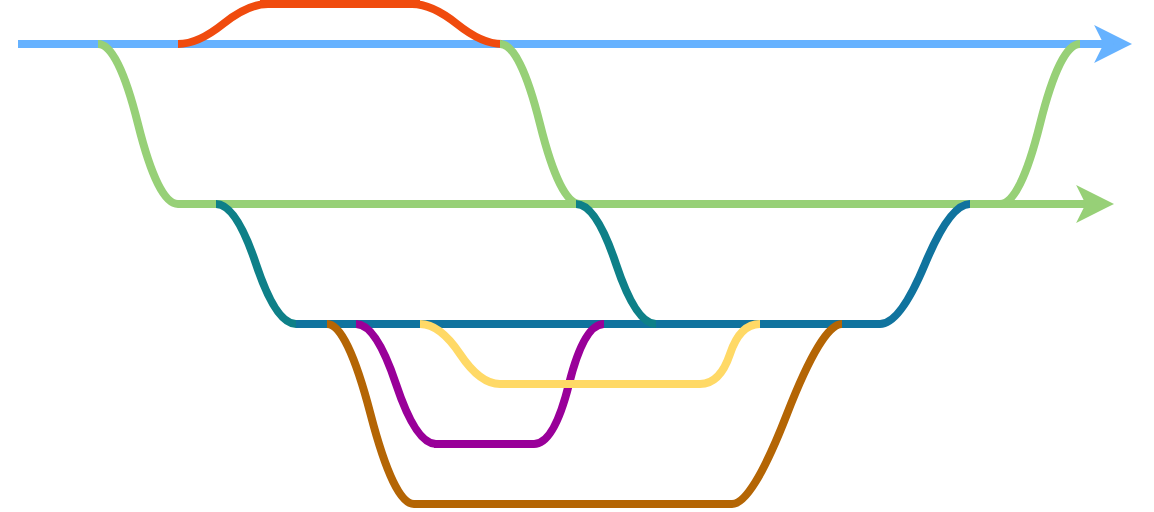 <mxfile version="21.6.5" type="device">
  <diagram name="Page-1" id="2wyYCIUAx08X3aRnqJmo">
    <mxGraphModel dx="780" dy="504" grid="0" gridSize="10" guides="1" tooltips="1" connect="1" arrows="1" fold="1" page="1" pageScale="1" pageWidth="850" pageHeight="1100" math="0" shadow="0">
      <root>
        <mxCell id="0" />
        <mxCell id="1" parent="0" />
        <mxCell id="Jpet9I2pC73P3KAdQ3ND-1" value="" style="endArrow=classic;html=1;rounded=0;fillColor=#1ba1e2;strokeColor=#66B2FF;strokeWidth=4;" edge="1" parent="1">
          <mxGeometry width="50" height="50" relative="1" as="geometry">
            <mxPoint x="81" y="100" as="sourcePoint" />
            <mxPoint x="638" y="100" as="targetPoint" />
          </mxGeometry>
        </mxCell>
        <mxCell id="Jpet9I2pC73P3KAdQ3ND-4" value="" style="edgeStyle=entityRelationEdgeStyle;startArrow=none;endArrow=none;segment=10;curved=1;sourcePerimeterSpacing=0;targetPerimeterSpacing=0;rounded=0;strokeColor=#F04B0E;strokeWidth=4;" edge="1" parent="1">
          <mxGeometry relative="1" as="geometry">
            <mxPoint x="161" y="100" as="sourcePoint" />
            <mxPoint x="206" y="80" as="targetPoint" />
          </mxGeometry>
        </mxCell>
        <mxCell id="Jpet9I2pC73P3KAdQ3ND-5" value="" style="edgeStyle=entityRelationEdgeStyle;startArrow=none;endArrow=none;segment=10;curved=1;sourcePerimeterSpacing=0;targetPerimeterSpacing=0;rounded=0;exitX=1;exitY=1;exitDx=0;exitDy=0;strokeColor=#F04B0E;strokeWidth=4;" edge="1" parent="1">
          <mxGeometry relative="1" as="geometry">
            <mxPoint x="278" y="80" as="sourcePoint" />
            <mxPoint x="323" y="100" as="targetPoint" />
          </mxGeometry>
        </mxCell>
        <mxCell id="Jpet9I2pC73P3KAdQ3ND-13" value="" style="endArrow=none;html=1;rounded=0;strokeColor=#F04B0E;strokeWidth=4;" edge="1" parent="1">
          <mxGeometry width="50" height="50" relative="1" as="geometry">
            <mxPoint x="202" y="80" as="sourcePoint" />
            <mxPoint x="282" y="80" as="targetPoint" />
          </mxGeometry>
        </mxCell>
        <mxCell id="Jpet9I2pC73P3KAdQ3ND-22" value="" style="endArrow=classic;html=1;rounded=0;fillColor=#60a917;strokeColor=#97D077;strokeWidth=4;" edge="1" parent="1">
          <mxGeometry width="50" height="50" relative="1" as="geometry">
            <mxPoint x="161" y="180" as="sourcePoint" />
            <mxPoint x="629" y="180" as="targetPoint" />
          </mxGeometry>
        </mxCell>
        <mxCell id="Jpet9I2pC73P3KAdQ3ND-24" value="" style="edgeStyle=entityRelationEdgeStyle;startArrow=none;endArrow=none;segment=10;curved=1;sourcePerimeterSpacing=0;targetPerimeterSpacing=0;rounded=0;strokeColor=#10739e;strokeWidth=4;fillColor=#b1ddf0;" edge="1" parent="1">
          <mxGeometry relative="1" as="geometry">
            <mxPoint x="512" y="240" as="sourcePoint" />
            <mxPoint x="557" y="180" as="targetPoint" />
          </mxGeometry>
        </mxCell>
        <mxCell id="Jpet9I2pC73P3KAdQ3ND-25" value="" style="edgeStyle=entityRelationEdgeStyle;startArrow=none;endArrow=none;segment=10;curved=1;sourcePerimeterSpacing=0;targetPerimeterSpacing=0;rounded=0;exitX=1;exitY=1;exitDx=0;exitDy=0;strokeColor=#97D077;strokeWidth=4;fillColor=#60a917;" edge="1" parent="1">
          <mxGeometry relative="1" as="geometry">
            <mxPoint x="121" y="100" as="sourcePoint" />
            <mxPoint x="161" y="180" as="targetPoint" />
            <Array as="points">
              <mxPoint x="64" y="-10" />
            </Array>
          </mxGeometry>
        </mxCell>
        <mxCell id="Jpet9I2pC73P3KAdQ3ND-26" value="" style="endArrow=none;html=1;rounded=0;strokeColor=#10739e;strokeWidth=4;fillColor=#b1ddf0;" edge="1" parent="1">
          <mxGeometry width="50" height="50" relative="1" as="geometry">
            <mxPoint x="220" y="240" as="sourcePoint" />
            <mxPoint x="512" y="240" as="targetPoint" />
          </mxGeometry>
        </mxCell>
        <mxCell id="Jpet9I2pC73P3KAdQ3ND-28" value="" style="edgeStyle=entityRelationEdgeStyle;startArrow=none;endArrow=none;segment=10;curved=1;sourcePerimeterSpacing=0;targetPerimeterSpacing=0;rounded=0;exitX=1;exitY=1;exitDx=0;exitDy=0;strokeColor=#0e8088;strokeWidth=4;fillColor=#b0e3e6;" edge="1" parent="1">
          <mxGeometry relative="1" as="geometry">
            <mxPoint x="180" y="180" as="sourcePoint" />
            <mxPoint x="220" y="240" as="targetPoint" />
            <Array as="points">
              <mxPoint x="123" y="70" />
            </Array>
          </mxGeometry>
        </mxCell>
        <mxCell id="Jpet9I2pC73P3KAdQ3ND-29" value="" style="edgeStyle=entityRelationEdgeStyle;startArrow=none;endArrow=none;segment=10;curved=1;sourcePerimeterSpacing=0;targetPerimeterSpacing=0;rounded=0;strokeColor=#97D077;strokeWidth=4;" edge="1" parent="1">
          <mxGeometry relative="1" as="geometry">
            <mxPoint x="572" y="180" as="sourcePoint" />
            <mxPoint x="612" y="100" as="targetPoint" />
          </mxGeometry>
        </mxCell>
        <mxCell id="Jpet9I2pC73P3KAdQ3ND-45" value="" style="edgeStyle=entityRelationEdgeStyle;startArrow=none;endArrow=none;segment=10;curved=1;sourcePerimeterSpacing=0;targetPerimeterSpacing=0;rounded=0;exitX=1;exitY=1;exitDx=0;exitDy=0;strokeColor=#97D077;strokeWidth=4;fillColor=#60a917;" edge="1" parent="1">
          <mxGeometry relative="1" as="geometry">
            <mxPoint x="322" y="100" as="sourcePoint" />
            <mxPoint x="362" y="180" as="targetPoint" />
            <Array as="points">
              <mxPoint x="265" y="-10" />
            </Array>
          </mxGeometry>
        </mxCell>
        <mxCell id="Jpet9I2pC73P3KAdQ3ND-51" value="" style="edgeStyle=entityRelationEdgeStyle;startArrow=none;endArrow=none;segment=10;curved=1;sourcePerimeterSpacing=0;targetPerimeterSpacing=0;rounded=0;exitX=1;exitY=1;exitDx=0;exitDy=0;strokeColor=#0e8088;strokeWidth=4;fillColor=#b0e3e6;" edge="1" parent="1">
          <mxGeometry relative="1" as="geometry">
            <mxPoint x="360" y="180" as="sourcePoint" />
            <mxPoint x="400" y="240" as="targetPoint" />
            <Array as="points">
              <mxPoint x="303" y="70" />
            </Array>
          </mxGeometry>
        </mxCell>
        <mxCell id="Jpet9I2pC73P3KAdQ3ND-58" value="" style="edgeStyle=entityRelationEdgeStyle;startArrow=none;endArrow=none;segment=10;curved=1;sourcePerimeterSpacing=0;targetPerimeterSpacing=0;rounded=0;strokeColor=#b46504;strokeWidth=4;fillColor=#fad7ac;" edge="1" parent="1">
          <mxGeometry relative="1" as="geometry">
            <mxPoint x="438" y="330" as="sourcePoint" />
            <mxPoint x="493" y="240" as="targetPoint" />
            <Array as="points">
              <mxPoint x="418" y="190" />
            </Array>
          </mxGeometry>
        </mxCell>
        <mxCell id="Jpet9I2pC73P3KAdQ3ND-59" value="" style="edgeStyle=entityRelationEdgeStyle;startArrow=none;endArrow=none;segment=10;curved=1;sourcePerimeterSpacing=0;targetPerimeterSpacing=0;rounded=0;exitX=1;exitY=1;exitDx=0;exitDy=0;strokeColor=#b46504;strokeWidth=4;fillColor=#fad7ac;" edge="1" parent="1">
          <mxGeometry relative="1" as="geometry">
            <mxPoint x="235.5" y="240" as="sourcePoint" />
            <mxPoint x="279" y="330" as="targetPoint" />
            <Array as="points">
              <mxPoint x="178.5" y="130" />
              <mxPoint x="135.5" y="330" />
            </Array>
          </mxGeometry>
        </mxCell>
        <mxCell id="Jpet9I2pC73P3KAdQ3ND-60" value="" style="endArrow=none;html=1;rounded=0;strokeColor=#b46504;strokeWidth=4;fillColor=#fad7ac;" edge="1" parent="1">
          <mxGeometry width="50" height="50" relative="1" as="geometry">
            <mxPoint x="279" y="330" as="sourcePoint" />
            <mxPoint x="438" y="330" as="targetPoint" />
          </mxGeometry>
        </mxCell>
        <mxCell id="Jpet9I2pC73P3KAdQ3ND-30" value="" style="edgeStyle=entityRelationEdgeStyle;startArrow=none;endArrow=none;segment=10;curved=1;sourcePerimeterSpacing=0;targetPerimeterSpacing=0;rounded=0;strokeColor=#990099;strokeWidth=4;" edge="1" parent="1">
          <mxGeometry relative="1" as="geometry">
            <mxPoint x="339" y="300" as="sourcePoint" />
            <mxPoint x="374" y="240" as="targetPoint" />
            <Array as="points">
              <mxPoint x="299" y="190" />
            </Array>
          </mxGeometry>
        </mxCell>
        <mxCell id="Jpet9I2pC73P3KAdQ3ND-42" value="" style="edgeStyle=entityRelationEdgeStyle;startArrow=none;endArrow=none;segment=10;curved=1;sourcePerimeterSpacing=0;targetPerimeterSpacing=0;rounded=0;exitX=1;exitY=1;exitDx=0;exitDy=0;strokeColor=#990099;strokeWidth=4;fillColor=#60a917;" edge="1" parent="1">
          <mxGeometry relative="1" as="geometry">
            <mxPoint x="250" y="240" as="sourcePoint" />
            <mxPoint x="290" y="300" as="targetPoint" />
            <Array as="points">
              <mxPoint x="193" y="130" />
              <mxPoint x="150" y="330" />
            </Array>
          </mxGeometry>
        </mxCell>
        <mxCell id="Jpet9I2pC73P3KAdQ3ND-43" value="" style="endArrow=none;html=1;rounded=0;strokeColor=#990099;strokeWidth=4;" edge="1" parent="1">
          <mxGeometry width="50" height="50" relative="1" as="geometry">
            <mxPoint x="289" y="300" as="sourcePoint" />
            <mxPoint x="339" y="300" as="targetPoint" />
          </mxGeometry>
        </mxCell>
        <mxCell id="Jpet9I2pC73P3KAdQ3ND-54" value="" style="edgeStyle=entityRelationEdgeStyle;startArrow=none;endArrow=none;segment=10;curved=1;sourcePerimeterSpacing=0;targetPerimeterSpacing=0;rounded=0;strokeColor=#FFD966;strokeWidth=4;" edge="1" parent="1">
          <mxGeometry relative="1" as="geometry">
            <mxPoint x="422" y="270" as="sourcePoint" />
            <mxPoint x="452" y="240" as="targetPoint" />
            <Array as="points">
              <mxPoint x="377" y="190" />
            </Array>
          </mxGeometry>
        </mxCell>
        <mxCell id="Jpet9I2pC73P3KAdQ3ND-55" value="" style="edgeStyle=entityRelationEdgeStyle;startArrow=none;endArrow=none;segment=10;curved=1;sourcePerimeterSpacing=0;targetPerimeterSpacing=0;rounded=0;exitX=1;exitY=1;exitDx=0;exitDy=0;strokeColor=#FFD966;strokeWidth=4;fillColor=#60a917;" edge="1" parent="1">
          <mxGeometry relative="1" as="geometry">
            <mxPoint x="282" y="240" as="sourcePoint" />
            <mxPoint x="322" y="270" as="targetPoint" />
            <Array as="points">
              <mxPoint x="225" y="130" />
              <mxPoint x="182" y="330" />
              <mxPoint x="322" y="270" />
            </Array>
          </mxGeometry>
        </mxCell>
        <mxCell id="Jpet9I2pC73P3KAdQ3ND-56" value="" style="endArrow=none;html=1;rounded=0;strokeColor=#FFD966;strokeWidth=4;" edge="1" parent="1">
          <mxGeometry width="50" height="50" relative="1" as="geometry">
            <mxPoint x="322" y="270" as="sourcePoint" />
            <mxPoint x="422" y="270" as="targetPoint" />
          </mxGeometry>
        </mxCell>
      </root>
    </mxGraphModel>
  </diagram>
</mxfile>
